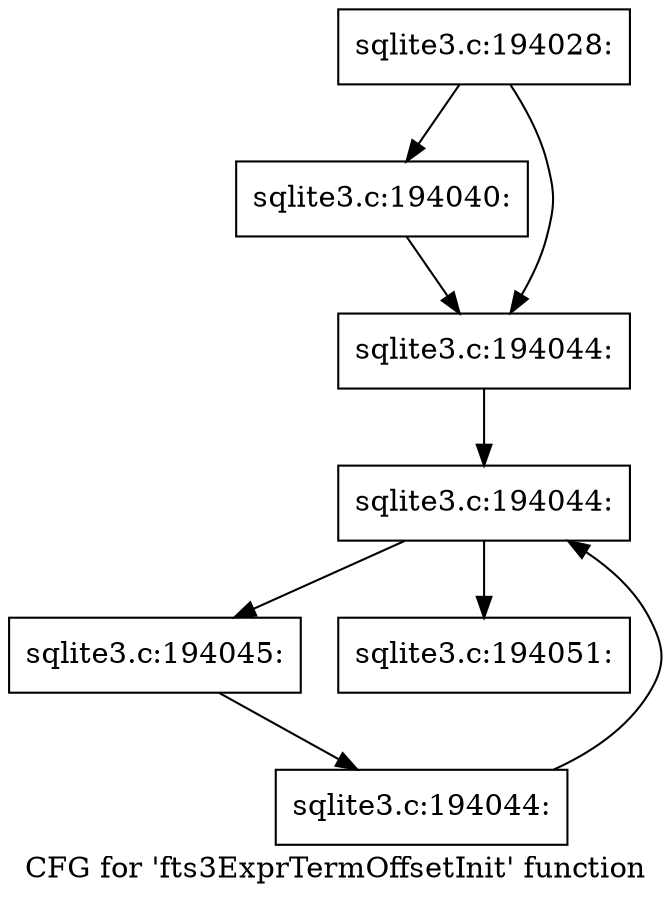 digraph "CFG for 'fts3ExprTermOffsetInit' function" {
	label="CFG for 'fts3ExprTermOffsetInit' function";

	Node0x55c0fb308830 [shape=record,label="{sqlite3.c:194028:}"];
	Node0x55c0fb308830 -> Node0x55c0fb3216d0;
	Node0x55c0fb308830 -> Node0x55c0fb321720;
	Node0x55c0fb3216d0 [shape=record,label="{sqlite3.c:194040:}"];
	Node0x55c0fb3216d0 -> Node0x55c0fb321720;
	Node0x55c0fb321720 [shape=record,label="{sqlite3.c:194044:}"];
	Node0x55c0fb321720 -> Node0x55c0fb321e50;
	Node0x55c0fb321e50 [shape=record,label="{sqlite3.c:194044:}"];
	Node0x55c0fb321e50 -> Node0x55c0fb322070;
	Node0x55c0fb321e50 -> Node0x55c0fb321ca0;
	Node0x55c0fb322070 [shape=record,label="{sqlite3.c:194045:}"];
	Node0x55c0fb322070 -> Node0x55c0fb321fe0;
	Node0x55c0fb321fe0 [shape=record,label="{sqlite3.c:194044:}"];
	Node0x55c0fb321fe0 -> Node0x55c0fb321e50;
	Node0x55c0fb321ca0 [shape=record,label="{sqlite3.c:194051:}"];
}
